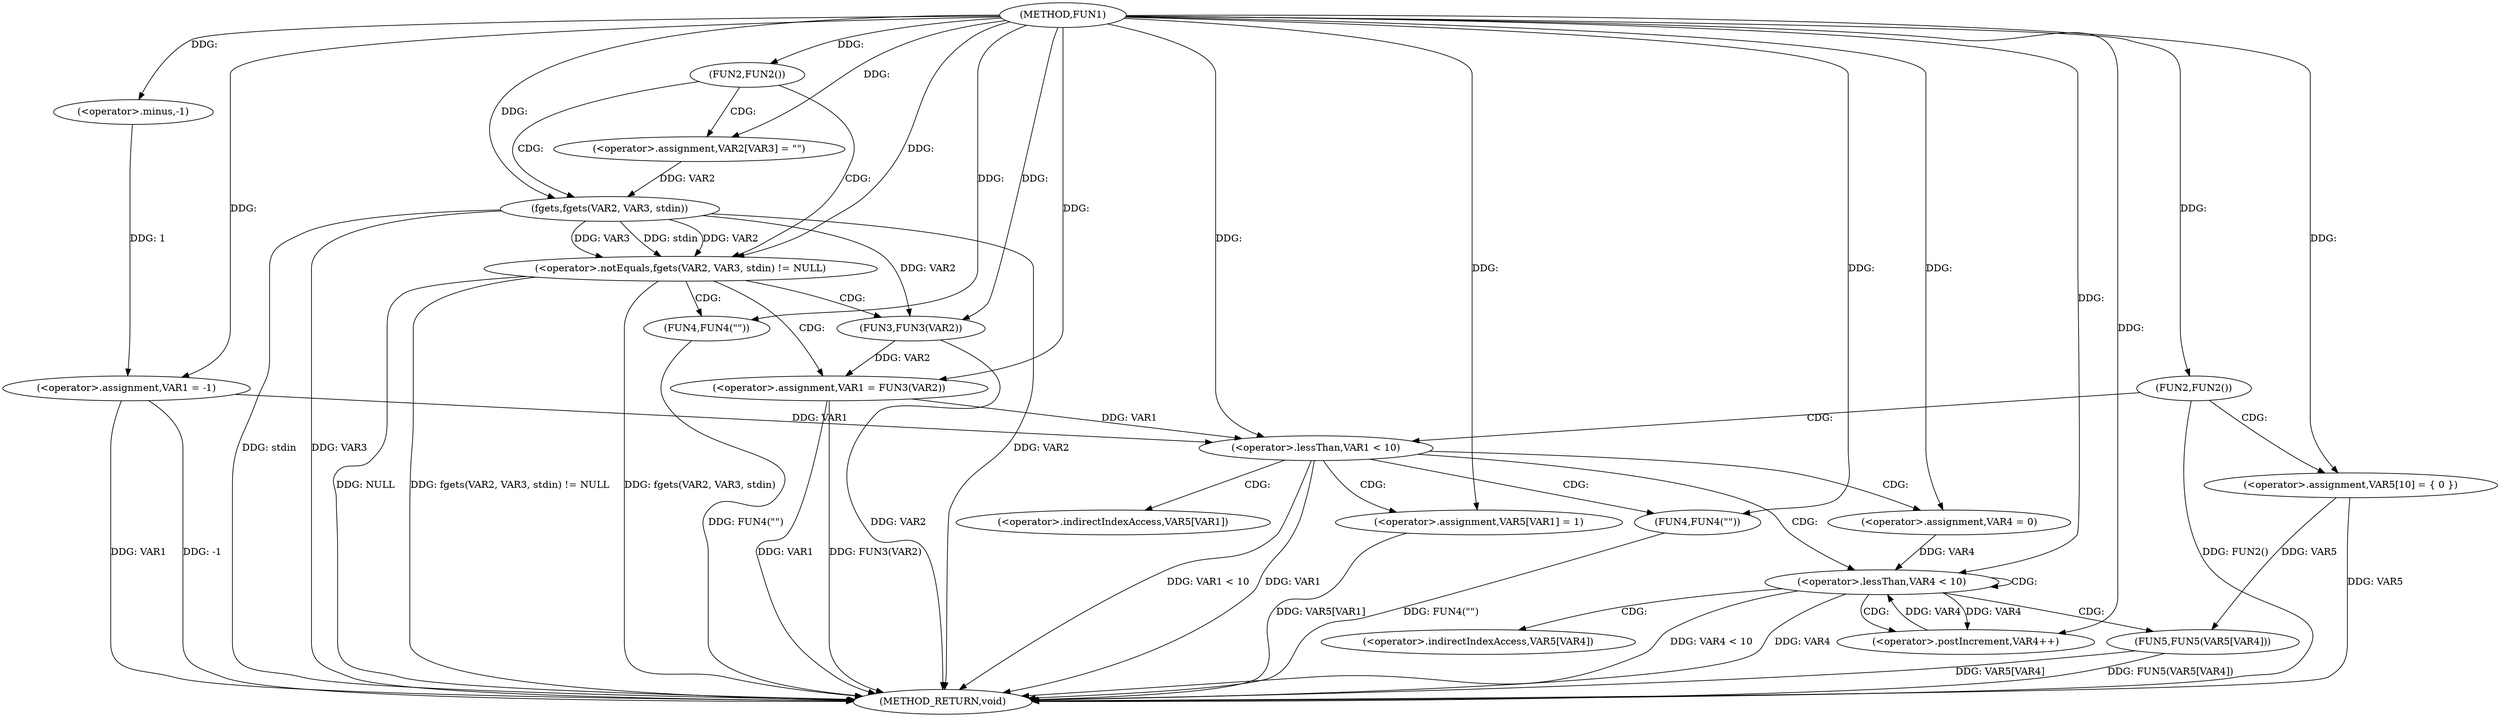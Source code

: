 digraph FUN1 {  
"1000100" [label = "(METHOD,FUN1)" ]
"1000167" [label = "(METHOD_RETURN,void)" ]
"1000103" [label = "(<operator>.assignment,VAR1 = -1)" ]
"1000105" [label = "(<operator>.minus,-1)" ]
"1000108" [label = "(FUN2,FUN2())" ]
"1000112" [label = "(<operator>.assignment,VAR2[VAR3] = \"\")" ]
"1000116" [label = "(<operator>.notEquals,fgets(VAR2, VAR3, stdin) != NULL)" ]
"1000117" [label = "(fgets,fgets(VAR2, VAR3, stdin))" ]
"1000123" [label = "(<operator>.assignment,VAR1 = FUN3(VAR2))" ]
"1000125" [label = "(FUN3,FUN3(VAR2))" ]
"1000129" [label = "(FUN4,FUN4(\"\"))" ]
"1000132" [label = "(FUN2,FUN2())" ]
"1000137" [label = "(<operator>.assignment,VAR5[10] = { 0 })" ]
"1000140" [label = "(<operator>.lessThan,VAR1 < 10)" ]
"1000144" [label = "(<operator>.assignment,VAR5[VAR1] = 1)" ]
"1000150" [label = "(<operator>.assignment,VAR4 = 0)" ]
"1000153" [label = "(<operator>.lessThan,VAR4 < 10)" ]
"1000156" [label = "(<operator>.postIncrement,VAR4++)" ]
"1000159" [label = "(FUN5,FUN5(VAR5[VAR4]))" ]
"1000165" [label = "(FUN4,FUN4(\"\"))" ]
"1000145" [label = "(<operator>.indirectIndexAccess,VAR5[VAR1])" ]
"1000160" [label = "(<operator>.indirectIndexAccess,VAR5[VAR4])" ]
  "1000125" -> "1000167"  [ label = "DDG: VAR2"] 
  "1000123" -> "1000167"  [ label = "DDG: FUN3(VAR2)"] 
  "1000103" -> "1000167"  [ label = "DDG: VAR1"] 
  "1000103" -> "1000167"  [ label = "DDG: -1"] 
  "1000159" -> "1000167"  [ label = "DDG: VAR5[VAR4]"] 
  "1000140" -> "1000167"  [ label = "DDG: VAR1 < 10"] 
  "1000116" -> "1000167"  [ label = "DDG: NULL"] 
  "1000153" -> "1000167"  [ label = "DDG: VAR4 < 10"] 
  "1000117" -> "1000167"  [ label = "DDG: VAR2"] 
  "1000153" -> "1000167"  [ label = "DDG: VAR4"] 
  "1000117" -> "1000167"  [ label = "DDG: stdin"] 
  "1000144" -> "1000167"  [ label = "DDG: VAR5[VAR1]"] 
  "1000117" -> "1000167"  [ label = "DDG: VAR3"] 
  "1000116" -> "1000167"  [ label = "DDG: fgets(VAR2, VAR3, stdin) != NULL"] 
  "1000159" -> "1000167"  [ label = "DDG: FUN5(VAR5[VAR4])"] 
  "1000116" -> "1000167"  [ label = "DDG: fgets(VAR2, VAR3, stdin)"] 
  "1000132" -> "1000167"  [ label = "DDG: FUN2()"] 
  "1000140" -> "1000167"  [ label = "DDG: VAR1"] 
  "1000129" -> "1000167"  [ label = "DDG: FUN4(\"\")"] 
  "1000137" -> "1000167"  [ label = "DDG: VAR5"] 
  "1000123" -> "1000167"  [ label = "DDG: VAR1"] 
  "1000165" -> "1000167"  [ label = "DDG: FUN4(\"\")"] 
  "1000105" -> "1000103"  [ label = "DDG: 1"] 
  "1000100" -> "1000103"  [ label = "DDG: "] 
  "1000100" -> "1000105"  [ label = "DDG: "] 
  "1000100" -> "1000108"  [ label = "DDG: "] 
  "1000100" -> "1000112"  [ label = "DDG: "] 
  "1000117" -> "1000116"  [ label = "DDG: VAR2"] 
  "1000117" -> "1000116"  [ label = "DDG: VAR3"] 
  "1000117" -> "1000116"  [ label = "DDG: stdin"] 
  "1000112" -> "1000117"  [ label = "DDG: VAR2"] 
  "1000100" -> "1000117"  [ label = "DDG: "] 
  "1000100" -> "1000116"  [ label = "DDG: "] 
  "1000125" -> "1000123"  [ label = "DDG: VAR2"] 
  "1000100" -> "1000123"  [ label = "DDG: "] 
  "1000117" -> "1000125"  [ label = "DDG: VAR2"] 
  "1000100" -> "1000125"  [ label = "DDG: "] 
  "1000100" -> "1000129"  [ label = "DDG: "] 
  "1000100" -> "1000132"  [ label = "DDG: "] 
  "1000100" -> "1000137"  [ label = "DDG: "] 
  "1000103" -> "1000140"  [ label = "DDG: VAR1"] 
  "1000123" -> "1000140"  [ label = "DDG: VAR1"] 
  "1000100" -> "1000140"  [ label = "DDG: "] 
  "1000100" -> "1000144"  [ label = "DDG: "] 
  "1000100" -> "1000150"  [ label = "DDG: "] 
  "1000150" -> "1000153"  [ label = "DDG: VAR4"] 
  "1000156" -> "1000153"  [ label = "DDG: VAR4"] 
  "1000100" -> "1000153"  [ label = "DDG: "] 
  "1000153" -> "1000156"  [ label = "DDG: VAR4"] 
  "1000100" -> "1000156"  [ label = "DDG: "] 
  "1000137" -> "1000159"  [ label = "DDG: VAR5"] 
  "1000100" -> "1000165"  [ label = "DDG: "] 
  "1000108" -> "1000112"  [ label = "CDG: "] 
  "1000108" -> "1000116"  [ label = "CDG: "] 
  "1000108" -> "1000117"  [ label = "CDG: "] 
  "1000116" -> "1000125"  [ label = "CDG: "] 
  "1000116" -> "1000129"  [ label = "CDG: "] 
  "1000116" -> "1000123"  [ label = "CDG: "] 
  "1000132" -> "1000137"  [ label = "CDG: "] 
  "1000132" -> "1000140"  [ label = "CDG: "] 
  "1000140" -> "1000153"  [ label = "CDG: "] 
  "1000140" -> "1000145"  [ label = "CDG: "] 
  "1000140" -> "1000150"  [ label = "CDG: "] 
  "1000140" -> "1000144"  [ label = "CDG: "] 
  "1000140" -> "1000165"  [ label = "CDG: "] 
  "1000153" -> "1000153"  [ label = "CDG: "] 
  "1000153" -> "1000159"  [ label = "CDG: "] 
  "1000153" -> "1000156"  [ label = "CDG: "] 
  "1000153" -> "1000160"  [ label = "CDG: "] 
}
